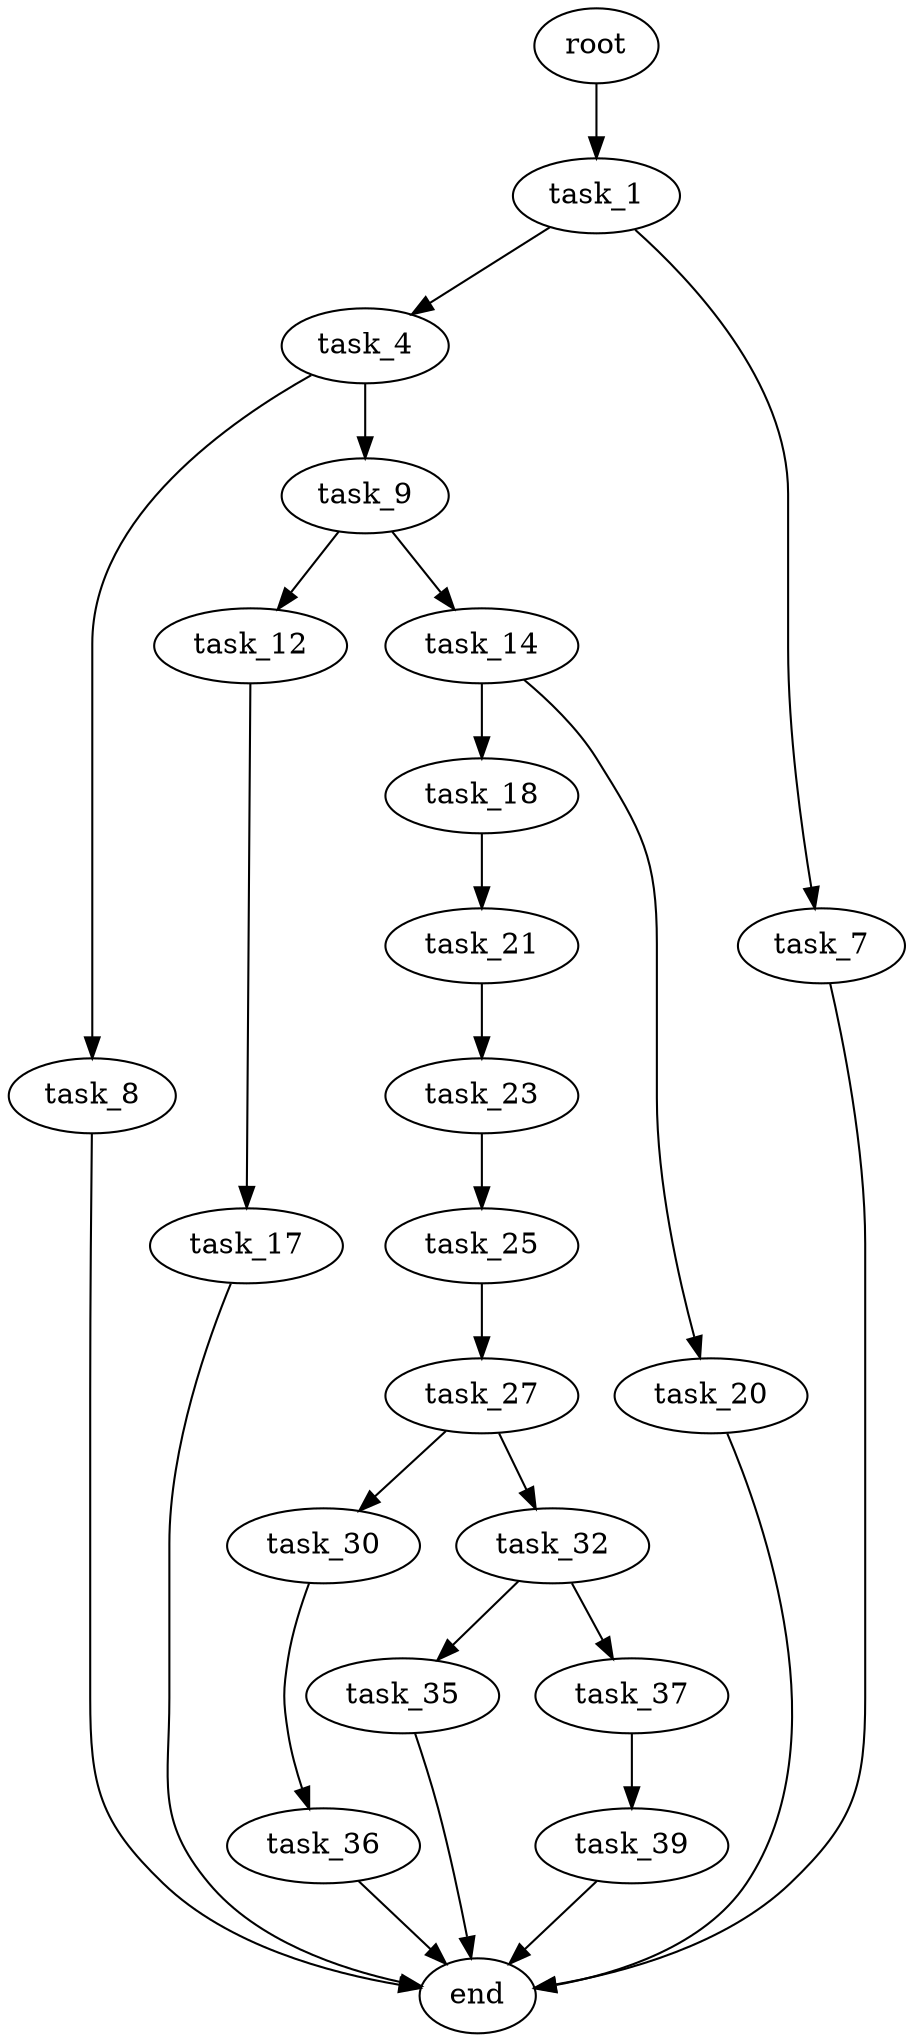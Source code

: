 digraph G {
  root [size="0.000000"];
  task_1 [size="31017906636.000000"];
  task_4 [size="5823871096.000000"];
  task_7 [size="8589934592.000000"];
  task_8 [size="231928233984.000000"];
  task_9 [size="740597427492.000000"];
  end [size="0.000000"];
  task_12 [size="10698033476.000000"];
  task_14 [size="28991029248.000000"];
  task_17 [size="368293445632.000000"];
  task_18 [size="68632931412.000000"];
  task_20 [size="134217728000.000000"];
  task_21 [size="36764084824.000000"];
  task_23 [size="549755813888.000000"];
  task_25 [size="164482680302.000000"];
  task_27 [size="159416120496.000000"];
  task_30 [size="2552372541.000000"];
  task_32 [size="770974937929.000000"];
  task_36 [size="782757789696.000000"];
  task_35 [size="109408315572.000000"];
  task_37 [size="680633327735.000000"];
  task_39 [size="541978240544.000000"];

  root -> task_1 [size="1.000000"];
  task_1 -> task_4 [size="134217728.000000"];
  task_1 -> task_7 [size="134217728.000000"];
  task_4 -> task_8 [size="134217728.000000"];
  task_4 -> task_9 [size="134217728.000000"];
  task_7 -> end [size="1.000000"];
  task_8 -> end [size="1.000000"];
  task_9 -> task_12 [size="536870912.000000"];
  task_9 -> task_14 [size="536870912.000000"];
  task_12 -> task_17 [size="536870912.000000"];
  task_14 -> task_18 [size="75497472.000000"];
  task_14 -> task_20 [size="75497472.000000"];
  task_17 -> end [size="1.000000"];
  task_18 -> task_21 [size="134217728.000000"];
  task_20 -> end [size="1.000000"];
  task_21 -> task_23 [size="33554432.000000"];
  task_23 -> task_25 [size="536870912.000000"];
  task_25 -> task_27 [size="209715200.000000"];
  task_27 -> task_30 [size="134217728.000000"];
  task_27 -> task_32 [size="134217728.000000"];
  task_30 -> task_36 [size="75497472.000000"];
  task_32 -> task_35 [size="679477248.000000"];
  task_32 -> task_37 [size="679477248.000000"];
  task_36 -> end [size="1.000000"];
  task_35 -> end [size="1.000000"];
  task_37 -> task_39 [size="838860800.000000"];
  task_39 -> end [size="1.000000"];
}
